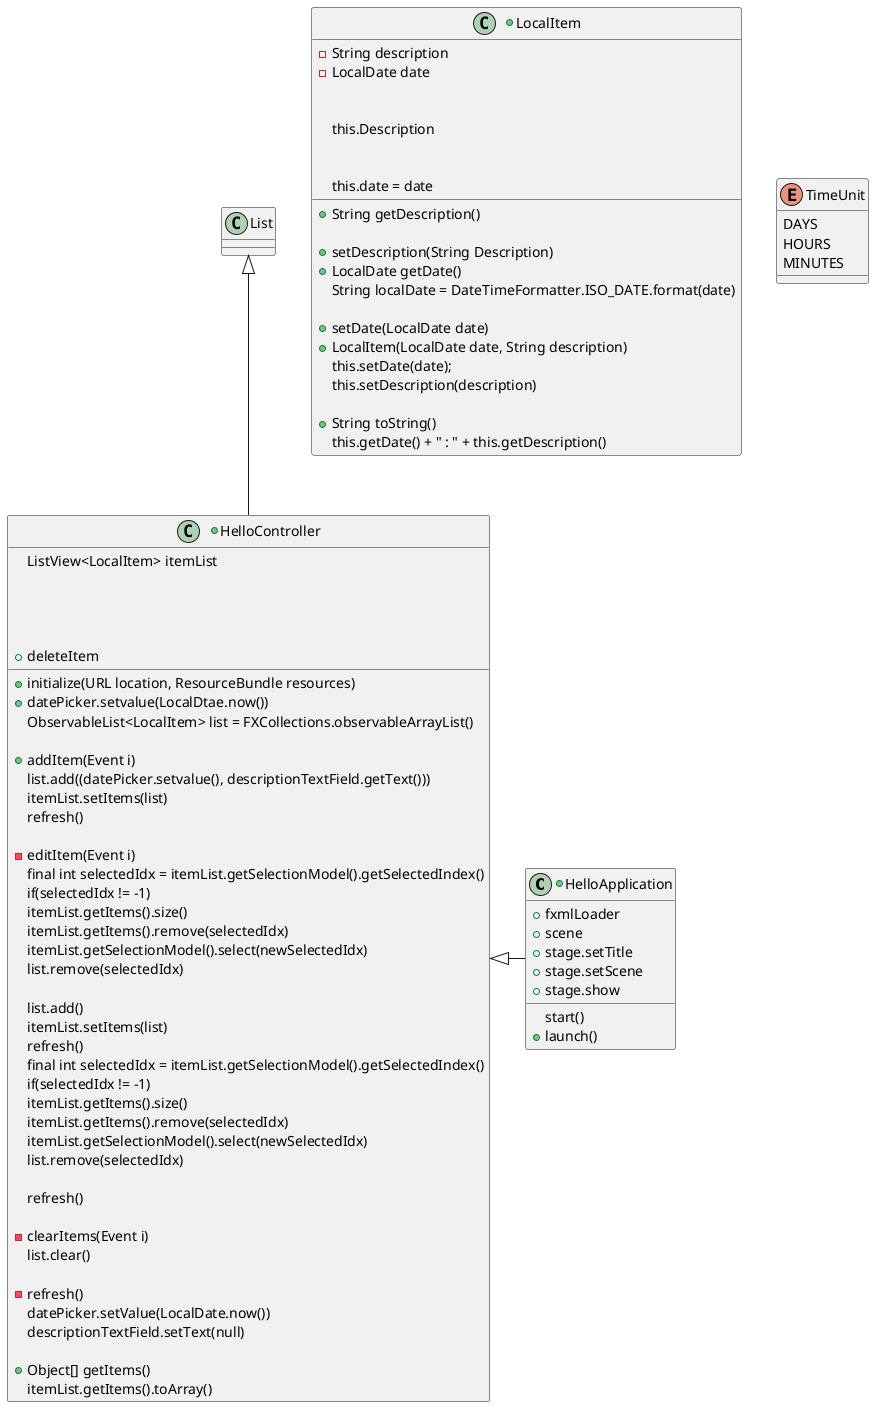@startuml
'https://plantuml.com/class-diagram

abstract class HelloApplication
abstract HelloController
interface LocalItem


List <|-- HelloController
HelloController <|- HelloApplication



+class HelloApplication {
    start()
        +fxmlLoader
        +scene
        +stage.setTitle
        +stage.setScene
        +stage.show

      +launch()

 }

 +class HelloController {
        +initialize(URL location, ResourceBundle resources)
            +datePicker.setvalue(LocalDtae.now())

       ListView<LocalItem> itemList
       ObservableList<LocalItem> list = FXCollections.observableArrayList()

       +addItem(Event i)
            list.add((datePicker.setvalue(), descriptionTextField.getText()))
            itemList.setItems(list)
            refresh()

       -editItem(Event i)
            final int selectedIdx = itemList.getSelectionModel().getSelectedIndex()
            if(selectedIdx != -1)
                itemList.getItems().size()
                itemList.getItems().remove(selectedIdx)
                itemList.getSelectionModel().select(newSelectedIdx)
                list.remove(selectedIdx)

           list.add()
           itemList.setItems(list)
           refresh()

      +deleteItem
            final int selectedIdx = itemList.getSelectionModel().getSelectedIndex()
            if(selectedIdx != -1)
                itemList.getItems().size()
                itemList.getItems().remove(selectedIdx)
                itemList.getSelectionModel().select(newSelectedIdx)
                list.remove(selectedIdx)

            refresh()

      -clearItems(Event i)
           list.clear()

      -refresh()
            datePicker.setValue(LocalDate.now())
            descriptionTextField.setText(null)

     +Object[] getItems()
            itemList.getItems().toArray()

 }

+class LocalItem{
    -String description
    -LocalDate date

    + String getDescription()

    +setDescription(String Description)
            this.Description

    +LocalDate getDate()
            String localDate = DateTimeFormatter.ISO_DATE.format(date)

    +setDate(LocalDate date)
            this.date = date

    +LocalItem(LocalDate date, String description)
           this.setDate(date);
           this.setDescription(description)

    +String toString()
            this.getDate() + " : " + this.getDescription()


}





enum TimeUnit {
DAYS
HOURS
MINUTES
}

@enduml